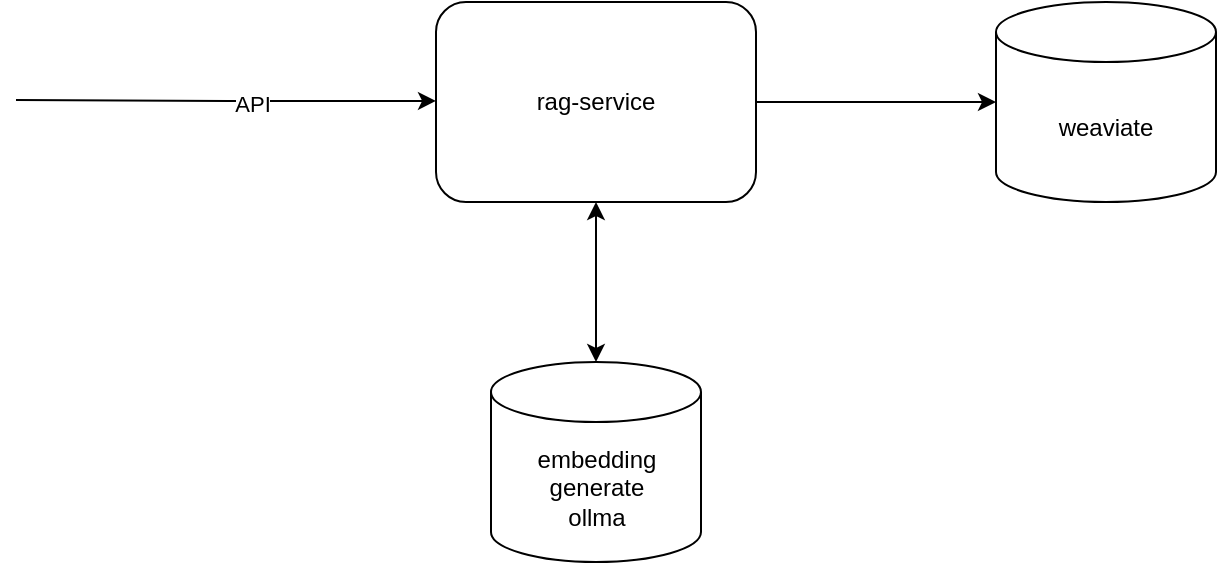 <mxfile version="26.0.14">
  <diagram name="System" id="QwFGvh6LegOf4RHr-8Q6">
    <mxGraphModel dx="1360" dy="1029" grid="1" gridSize="10" guides="1" tooltips="1" connect="1" arrows="1" fold="1" page="1" pageScale="1" pageWidth="850" pageHeight="1100" math="0" shadow="0">
      <root>
        <mxCell id="0" />
        <mxCell id="1" parent="0" />
        <mxCell id="6zFtLZpkQJS2jWATd9JQ-4" style="edgeStyle=orthogonalEdgeStyle;rounded=0;orthogonalLoop=1;jettySize=auto;html=1;exitX=1;exitY=0.5;exitDx=0;exitDy=0;" edge="1" parent="1" source="6zFtLZpkQJS2jWATd9JQ-1" target="6zFtLZpkQJS2jWATd9JQ-3">
          <mxGeometry relative="1" as="geometry" />
        </mxCell>
        <mxCell id="6zFtLZpkQJS2jWATd9JQ-7" style="edgeStyle=orthogonalEdgeStyle;rounded=0;orthogonalLoop=1;jettySize=auto;html=1;exitX=0.5;exitY=1;exitDx=0;exitDy=0;entryX=0.5;entryY=0;entryDx=0;entryDy=0;entryPerimeter=0;startArrow=classic;startFill=1;" edge="1" parent="1" source="6zFtLZpkQJS2jWATd9JQ-1" target="6zFtLZpkQJS2jWATd9JQ-8">
          <mxGeometry relative="1" as="geometry">
            <mxPoint x="440.333" y="340.0" as="targetPoint" />
          </mxGeometry>
        </mxCell>
        <mxCell id="6zFtLZpkQJS2jWATd9JQ-1" value="rag-service" style="rounded=1;whiteSpace=wrap;html=1;" vertex="1" parent="1">
          <mxGeometry x="360" y="140" width="160" height="100" as="geometry" />
        </mxCell>
        <mxCell id="6zFtLZpkQJS2jWATd9JQ-3" value="weaviate" style="shape=cylinder3;whiteSpace=wrap;html=1;boundedLbl=1;backgroundOutline=1;size=15;" vertex="1" parent="1">
          <mxGeometry x="640" y="140" width="110" height="100" as="geometry" />
        </mxCell>
        <mxCell id="6zFtLZpkQJS2jWATd9JQ-5" style="edgeStyle=orthogonalEdgeStyle;rounded=0;orthogonalLoop=1;jettySize=auto;html=1;" edge="1" parent="1">
          <mxGeometry relative="1" as="geometry">
            <mxPoint x="150" y="189" as="sourcePoint" />
            <mxPoint x="360" y="189.44" as="targetPoint" />
          </mxGeometry>
        </mxCell>
        <mxCell id="6zFtLZpkQJS2jWATd9JQ-9" value="API" style="edgeLabel;html=1;align=center;verticalAlign=middle;resizable=0;points=[];" vertex="1" connectable="0" parent="6zFtLZpkQJS2jWATd9JQ-5">
          <mxGeometry x="0.123" y="-1" relative="1" as="geometry">
            <mxPoint as="offset" />
          </mxGeometry>
        </mxCell>
        <mxCell id="6zFtLZpkQJS2jWATd9JQ-8" value="embedding&lt;br&gt;generate&lt;br&gt;ollma" style="shape=cylinder3;whiteSpace=wrap;html=1;boundedLbl=1;backgroundOutline=1;size=15;" vertex="1" parent="1">
          <mxGeometry x="387.5" y="320" width="105" height="100" as="geometry" />
        </mxCell>
      </root>
    </mxGraphModel>
  </diagram>
</mxfile>
